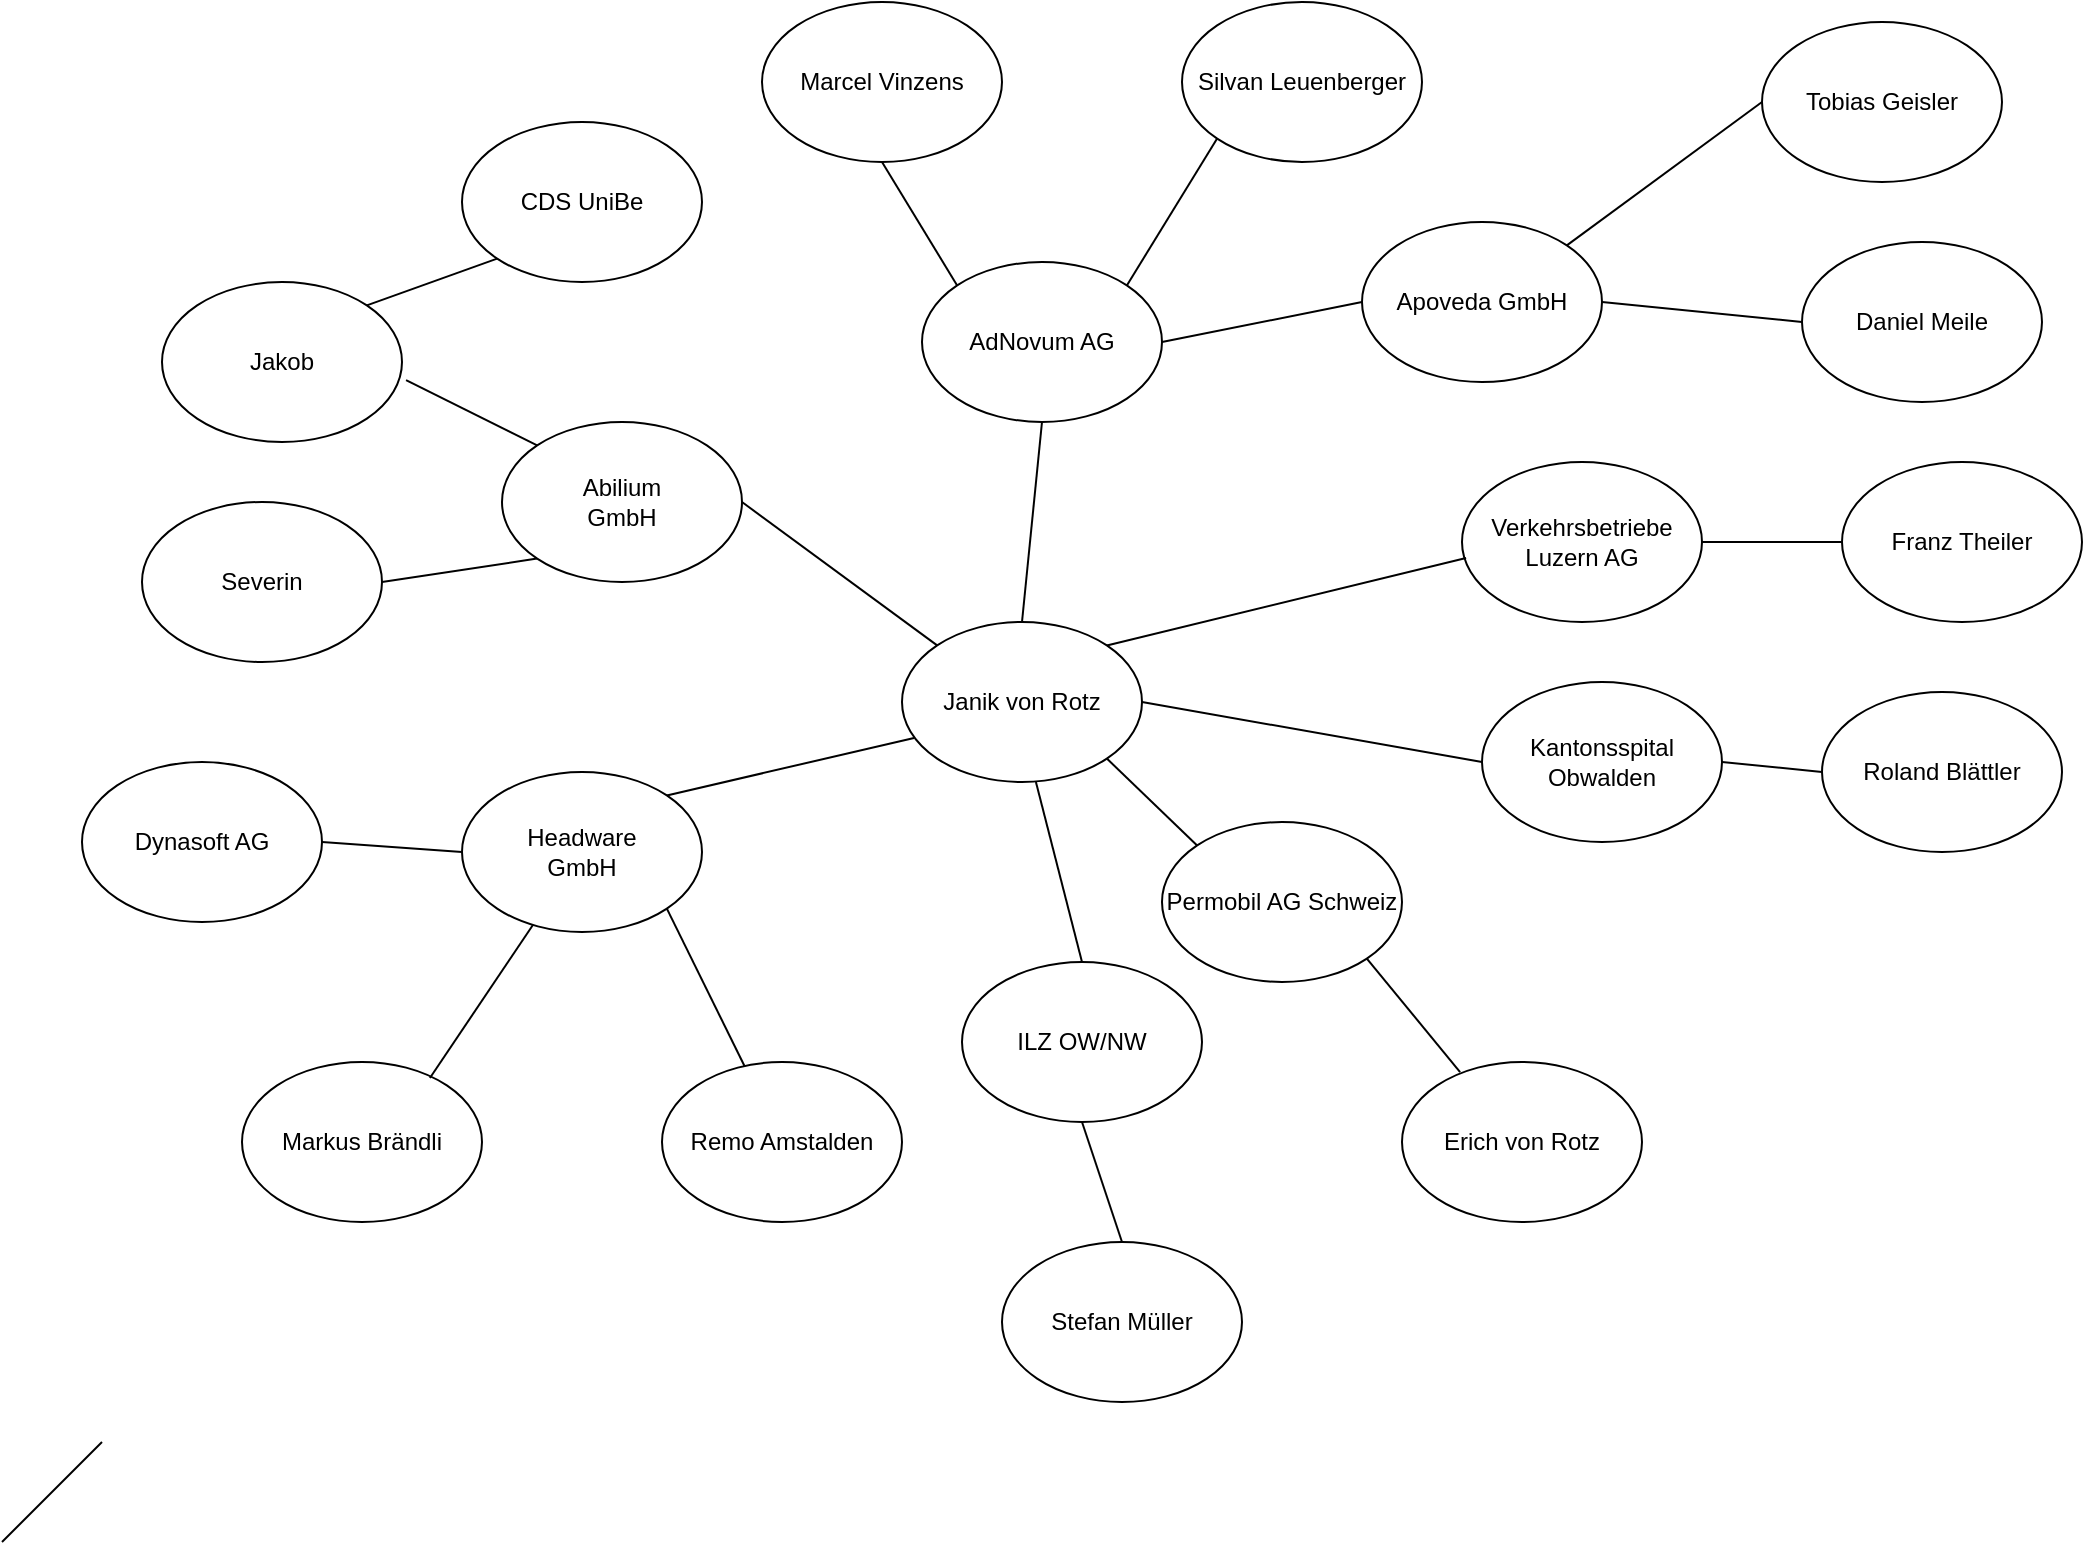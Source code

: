 <mxfile pages="1" version="11.2.8" type="github"><diagram name="Page-1" id="42789a77-a242-8287-6e28-9cd8cfd52e62"><mxGraphModel dx="2452" dy="1594" grid="1" gridSize="10" guides="1" tooltips="1" connect="1" arrows="1" fold="1" page="1" pageScale="1" pageWidth="1100" pageHeight="850" background="#ffffff" math="0" shadow="0"><root><mxCell id="0"/><mxCell id="1" parent="0"/><mxCell id="U_3eeoUp6OMtoiEWqaUz-1" value="Janik von Rotz" style="ellipse;whiteSpace=wrap;html=1;" parent="1" vertex="1"><mxGeometry x="440" y="270" width="120" height="80" as="geometry"/></mxCell><mxCell id="U_3eeoUp6OMtoiEWqaUz-2" value="&lt;div&gt;Abilium&lt;/div&gt;&lt;div&gt;GmbH&lt;/div&gt;" style="ellipse;whiteSpace=wrap;html=1;" parent="1" vertex="1"><mxGeometry x="240" y="170" width="120" height="80" as="geometry"/></mxCell><mxCell id="U_3eeoUp6OMtoiEWqaUz-3" value="" style="endArrow=none;html=1;entryX=0;entryY=0;entryDx=0;entryDy=0;exitX=1;exitY=0.5;exitDx=0;exitDy=0;" parent="1" source="U_3eeoUp6OMtoiEWqaUz-2" target="U_3eeoUp6OMtoiEWqaUz-1" edge="1"><mxGeometry width="50" height="50" relative="1" as="geometry"><mxPoint x="240" y="420" as="sourcePoint"/><mxPoint x="290" y="370" as="targetPoint"/></mxGeometry></mxCell><mxCell id="U_3eeoUp6OMtoiEWqaUz-4" style="edgeStyle=orthogonalEdgeStyle;rounded=0;orthogonalLoop=1;jettySize=auto;html=1;exitX=0.5;exitY=1;exitDx=0;exitDy=0;" parent="1" source="U_3eeoUp6OMtoiEWqaUz-2" target="U_3eeoUp6OMtoiEWqaUz-2" edge="1"><mxGeometry relative="1" as="geometry"/></mxCell><mxCell id="U_3eeoUp6OMtoiEWqaUz-5" value="Headware&lt;br&gt;GmbH" style="ellipse;whiteSpace=wrap;html=1;" parent="1" vertex="1"><mxGeometry x="220" y="345" width="120" height="80" as="geometry"/></mxCell><mxCell id="U_3eeoUp6OMtoiEWqaUz-6" value="Markus Brändli" style="ellipse;whiteSpace=wrap;html=1;" parent="1" vertex="1"><mxGeometry x="110" y="490" width="120" height="80" as="geometry"/></mxCell><mxCell id="U_3eeoUp6OMtoiEWqaUz-7" value="Remo Amstalden" style="ellipse;whiteSpace=wrap;html=1;" parent="1" vertex="1"><mxGeometry x="320" y="490" width="120" height="80" as="geometry"/></mxCell><mxCell id="U_3eeoUp6OMtoiEWqaUz-8" value="Dynasoft AG" style="ellipse;whiteSpace=wrap;html=1;" parent="1" vertex="1"><mxGeometry x="30" y="340" width="120" height="80" as="geometry"/></mxCell><mxCell id="U_3eeoUp6OMtoiEWqaUz-9" value="" style="endArrow=none;html=1;exitX=1;exitY=0.5;exitDx=0;exitDy=0;entryX=0;entryY=0.5;entryDx=0;entryDy=0;" parent="1" source="U_3eeoUp6OMtoiEWqaUz-8" target="U_3eeoUp6OMtoiEWqaUz-5" edge="1"><mxGeometry width="50" height="50" relative="1" as="geometry"><mxPoint x="150" y="410" as="sourcePoint"/><mxPoint x="200" y="360" as="targetPoint"/></mxGeometry></mxCell><mxCell id="U_3eeoUp6OMtoiEWqaUz-10" value="" style="endArrow=none;html=1;exitX=1;exitY=0;exitDx=0;exitDy=0;entryX=0.05;entryY=0.725;entryDx=0;entryDy=0;entryPerimeter=0;" parent="1" source="U_3eeoUp6OMtoiEWqaUz-5" target="U_3eeoUp6OMtoiEWqaUz-1" edge="1"><mxGeometry width="50" height="50" relative="1" as="geometry"><mxPoint x="370" y="360" as="sourcePoint"/><mxPoint x="420" y="310" as="targetPoint"/></mxGeometry></mxCell><mxCell id="U_3eeoUp6OMtoiEWqaUz-11" value="" style="endArrow=none;html=1;exitX=0.783;exitY=0.1;exitDx=0;exitDy=0;exitPerimeter=0;" parent="1" source="U_3eeoUp6OMtoiEWqaUz-6" target="U_3eeoUp6OMtoiEWqaUz-5" edge="1"><mxGeometry width="50" height="50" relative="1" as="geometry"><mxPoint x="240" y="480" as="sourcePoint"/><mxPoint x="290" y="430" as="targetPoint"/></mxGeometry></mxCell><mxCell id="U_3eeoUp6OMtoiEWqaUz-12" value="" style="endArrow=none;html=1;entryX=1;entryY=1;entryDx=0;entryDy=0;" parent="1" source="U_3eeoUp6OMtoiEWqaUz-7" target="U_3eeoUp6OMtoiEWqaUz-5" edge="1"><mxGeometry width="50" height="50" relative="1" as="geometry"><mxPoint x="400" y="470" as="sourcePoint"/><mxPoint x="450" y="420" as="targetPoint"/></mxGeometry></mxCell><mxCell id="U_3eeoUp6OMtoiEWqaUz-13" value="CDS UniBe" style="ellipse;whiteSpace=wrap;html=1;" parent="1" vertex="1"><mxGeometry x="220" y="20" width="120" height="80" as="geometry"/></mxCell><mxCell id="U_3eeoUp6OMtoiEWqaUz-14" value="" style="endArrow=none;html=1;entryX=0;entryY=1;entryDx=0;entryDy=0;exitX=1;exitY=0;exitDx=0;exitDy=0;" parent="1" source="U_3eeoUp6OMtoiEWqaUz-37" target="U_3eeoUp6OMtoiEWqaUz-13" edge="1"><mxGeometry width="50" height="50" relative="1" as="geometry"><mxPoint x="410" y="140" as="sourcePoint"/><mxPoint x="460" y="90" as="targetPoint"/></mxGeometry></mxCell><mxCell id="U_3eeoUp6OMtoiEWqaUz-15" value="Erich von Rotz" style="ellipse;whiteSpace=wrap;html=1;" parent="1" vertex="1"><mxGeometry x="690" y="490" width="120" height="80" as="geometry"/></mxCell><mxCell id="U_3eeoUp6OMtoiEWqaUz-16" value="" style="endArrow=none;html=1;entryX=1;entryY=1;entryDx=0;entryDy=0;exitX=0;exitY=0;exitDx=0;exitDy=0;" parent="1" source="U_3eeoUp6OMtoiEWqaUz-17" target="U_3eeoUp6OMtoiEWqaUz-1" edge="1"><mxGeometry width="50" height="50" relative="1" as="geometry"><mxPoint x="600" y="380" as="sourcePoint"/><mxPoint x="650" y="330" as="targetPoint"/></mxGeometry></mxCell><mxCell id="U_3eeoUp6OMtoiEWqaUz-17" value="Permobil AG Schweiz" style="ellipse;whiteSpace=wrap;html=1;" parent="1" vertex="1"><mxGeometry x="570" y="370" width="120" height="80" as="geometry"/></mxCell><mxCell id="U_3eeoUp6OMtoiEWqaUz-18" value="" style="endArrow=none;html=1;exitX=1;exitY=1;exitDx=0;exitDy=0;entryX=0.242;entryY=0.063;entryDx=0;entryDy=0;entryPerimeter=0;" parent="1" source="U_3eeoUp6OMtoiEWqaUz-17" target="U_3eeoUp6OMtoiEWqaUz-15" edge="1"><mxGeometry width="50" height="50" relative="1" as="geometry"><mxPoint x="820" y="470" as="sourcePoint"/><mxPoint x="710" y="510" as="targetPoint"/></mxGeometry></mxCell><mxCell id="U_3eeoUp6OMtoiEWqaUz-19" value="Verkehrsbetriebe Luzern AG" style="ellipse;whiteSpace=wrap;html=1;" parent="1" vertex="1"><mxGeometry x="720" y="190" width="120" height="80" as="geometry"/></mxCell><mxCell id="U_3eeoUp6OMtoiEWqaUz-20" value="Franz Theiler" style="ellipse;whiteSpace=wrap;html=1;" parent="1" vertex="1"><mxGeometry x="910" y="190" width="120" height="80" as="geometry"/></mxCell><mxCell id="U_3eeoUp6OMtoiEWqaUz-21" value="" style="endArrow=none;html=1;exitX=1;exitY=0;exitDx=0;exitDy=0;entryX=0.017;entryY=0.6;entryDx=0;entryDy=0;entryPerimeter=0;" parent="1" source="U_3eeoUp6OMtoiEWqaUz-1" target="U_3eeoUp6OMtoiEWqaUz-19" edge="1"><mxGeometry width="50" height="50" relative="1" as="geometry"><mxPoint x="560" y="260" as="sourcePoint"/><mxPoint x="610" y="210" as="targetPoint"/></mxGeometry></mxCell><mxCell id="U_3eeoUp6OMtoiEWqaUz-22" value="" style="endArrow=none;html=1;exitX=1;exitY=0.5;exitDx=0;exitDy=0;entryX=0;entryY=0.5;entryDx=0;entryDy=0;" parent="1" source="U_3eeoUp6OMtoiEWqaUz-19" target="U_3eeoUp6OMtoiEWqaUz-20" edge="1"><mxGeometry width="50" height="50" relative="1" as="geometry"><mxPoint x="870" y="150" as="sourcePoint"/><mxPoint x="920" y="100" as="targetPoint"/></mxGeometry></mxCell><mxCell id="U_3eeoUp6OMtoiEWqaUz-23" value="AdNovum AG" style="ellipse;whiteSpace=wrap;html=1;" parent="1" vertex="1"><mxGeometry x="450" y="90" width="120" height="80" as="geometry"/></mxCell><mxCell id="U_3eeoUp6OMtoiEWqaUz-24" value="" style="endArrow=none;html=1;entryX=0.5;entryY=1;entryDx=0;entryDy=0;exitX=0.5;exitY=0;exitDx=0;exitDy=0;" parent="1" source="U_3eeoUp6OMtoiEWqaUz-1" target="U_3eeoUp6OMtoiEWqaUz-23" edge="1"><mxGeometry width="50" height="50" relative="1" as="geometry"><mxPoint x="480" y="240" as="sourcePoint"/><mxPoint x="530" y="190" as="targetPoint"/></mxGeometry></mxCell><mxCell id="U_3eeoUp6OMtoiEWqaUz-25" value="Silvan Leuenberger" style="ellipse;whiteSpace=wrap;html=1;" parent="1" vertex="1"><mxGeometry x="580" y="-40" width="120" height="80" as="geometry"/></mxCell><mxCell id="U_3eeoUp6OMtoiEWqaUz-26" value="" style="endArrow=none;html=1;exitX=1;exitY=0;exitDx=0;exitDy=0;entryX=0;entryY=1;entryDx=0;entryDy=0;" parent="1" source="U_3eeoUp6OMtoiEWqaUz-23" target="U_3eeoUp6OMtoiEWqaUz-25" edge="1"><mxGeometry width="50" height="50" relative="1" as="geometry"><mxPoint x="530" y="100" as="sourcePoint"/><mxPoint x="570" y="60" as="targetPoint"/></mxGeometry></mxCell><mxCell id="U_3eeoUp6OMtoiEWqaUz-27" value="Marcel Vinzens" style="ellipse;whiteSpace=wrap;html=1;" parent="1" vertex="1"><mxGeometry x="370" y="-40" width="120" height="80" as="geometry"/></mxCell><mxCell id="U_3eeoUp6OMtoiEWqaUz-28" value="" style="endArrow=none;html=1;entryX=0.5;entryY=1;entryDx=0;entryDy=0;exitX=0;exitY=0;exitDx=0;exitDy=0;" parent="1" source="U_3eeoUp6OMtoiEWqaUz-23" target="U_3eeoUp6OMtoiEWqaUz-27" edge="1"><mxGeometry width="50" height="50" relative="1" as="geometry"><mxPoint x="370" y="150" as="sourcePoint"/><mxPoint x="420" y="100" as="targetPoint"/></mxGeometry></mxCell><mxCell id="U_3eeoUp6OMtoiEWqaUz-29" value="Kantonsspital Obwalden" style="ellipse;whiteSpace=wrap;html=1;" parent="1" vertex="1"><mxGeometry x="730" y="300" width="120" height="80" as="geometry"/></mxCell><mxCell id="U_3eeoUp6OMtoiEWqaUz-30" value="" style="endArrow=none;html=1;exitX=1;exitY=0.5;exitDx=0;exitDy=0;entryX=0;entryY=0.5;entryDx=0;entryDy=0;" parent="1" source="U_3eeoUp6OMtoiEWqaUz-1" target="U_3eeoUp6OMtoiEWqaUz-29" edge="1"><mxGeometry width="50" height="50" relative="1" as="geometry"><mxPoint x="640" y="340" as="sourcePoint"/><mxPoint x="690" y="290" as="targetPoint"/></mxGeometry></mxCell><mxCell id="U_3eeoUp6OMtoiEWqaUz-31" value="Roland Blättler" style="ellipse;whiteSpace=wrap;html=1;" parent="1" vertex="1"><mxGeometry x="900" y="305" width="120" height="80" as="geometry"/></mxCell><mxCell id="U_3eeoUp6OMtoiEWqaUz-32" value="" style="endArrow=none;html=1;exitX=1;exitY=0.5;exitDx=0;exitDy=0;entryX=0;entryY=0.5;entryDx=0;entryDy=0;" parent="1" source="U_3eeoUp6OMtoiEWqaUz-29" target="U_3eeoUp6OMtoiEWqaUz-31" edge="1"><mxGeometry width="50" height="50" relative="1" as="geometry"><mxPoint x="870" y="360" as="sourcePoint"/><mxPoint x="920" y="310" as="targetPoint"/></mxGeometry></mxCell><mxCell id="U_3eeoUp6OMtoiEWqaUz-33" value="ILZ OW/NW" style="ellipse;whiteSpace=wrap;html=1;" parent="1" vertex="1"><mxGeometry x="470" y="440" width="120" height="80" as="geometry"/></mxCell><mxCell id="U_3eeoUp6OMtoiEWqaUz-34" value="Stefan Müller" style="ellipse;whiteSpace=wrap;html=1;" parent="1" vertex="1"><mxGeometry x="490" y="580" width="120" height="80" as="geometry"/></mxCell><mxCell id="U_3eeoUp6OMtoiEWqaUz-35" value="" style="endArrow=none;html=1;entryX=0.558;entryY=1;entryDx=0;entryDy=0;entryPerimeter=0;exitX=0.5;exitY=0;exitDx=0;exitDy=0;" parent="1" source="U_3eeoUp6OMtoiEWqaUz-33" target="U_3eeoUp6OMtoiEWqaUz-1" edge="1"><mxGeometry width="50" height="50" relative="1" as="geometry"><mxPoint x="520" y="420" as="sourcePoint"/><mxPoint x="570" y="370" as="targetPoint"/></mxGeometry></mxCell><mxCell id="U_3eeoUp6OMtoiEWqaUz-36" value="" style="endArrow=none;html=1;entryX=0.5;entryY=1;entryDx=0;entryDy=0;exitX=0.5;exitY=0;exitDx=0;exitDy=0;" parent="1" source="U_3eeoUp6OMtoiEWqaUz-34" target="U_3eeoUp6OMtoiEWqaUz-33" edge="1"><mxGeometry width="50" height="50" relative="1" as="geometry"><mxPoint x="550" y="580" as="sourcePoint"/><mxPoint x="600" y="530" as="targetPoint"/></mxGeometry></mxCell><mxCell id="U_3eeoUp6OMtoiEWqaUz-37" value="Jakob" style="ellipse;whiteSpace=wrap;html=1;" parent="1" vertex="1"><mxGeometry x="70" y="100" width="120" height="80" as="geometry"/></mxCell><mxCell id="U_3eeoUp6OMtoiEWqaUz-38" value="" style="endArrow=none;html=1;exitX=1.017;exitY=0.613;exitDx=0;exitDy=0;exitPerimeter=0;entryX=0;entryY=0;entryDx=0;entryDy=0;" parent="1" source="U_3eeoUp6OMtoiEWqaUz-37" target="U_3eeoUp6OMtoiEWqaUz-2" edge="1"><mxGeometry width="50" height="50" relative="1" as="geometry"><mxPoint x="220" y="200" as="sourcePoint"/><mxPoint x="270" y="150" as="targetPoint"/></mxGeometry></mxCell><mxCell id="U_3eeoUp6OMtoiEWqaUz-39" value="Severin" style="ellipse;whiteSpace=wrap;html=1;" parent="1" vertex="1"><mxGeometry x="60" y="210" width="120" height="80" as="geometry"/></mxCell><mxCell id="U_3eeoUp6OMtoiEWqaUz-40" value="" style="endArrow=none;html=1;exitX=1;exitY=0.5;exitDx=0;exitDy=0;entryX=0;entryY=1;entryDx=0;entryDy=0;" parent="1" source="U_3eeoUp6OMtoiEWqaUz-39" target="U_3eeoUp6OMtoiEWqaUz-2" edge="1"><mxGeometry width="50" height="50" relative="1" as="geometry"><mxPoint x="200" y="310" as="sourcePoint"/><mxPoint x="250" y="260" as="targetPoint"/></mxGeometry></mxCell><mxCell id="U_3eeoUp6OMtoiEWqaUz-41" value="Apoveda GmbH" style="ellipse;whiteSpace=wrap;html=1;" parent="1" vertex="1"><mxGeometry x="670" y="70" width="120" height="80" as="geometry"/></mxCell><mxCell id="U_3eeoUp6OMtoiEWqaUz-42" value="Tobias Geisler" style="ellipse;whiteSpace=wrap;html=1;" parent="1" vertex="1"><mxGeometry x="870" y="-30" width="120" height="80" as="geometry"/></mxCell><mxCell id="U_3eeoUp6OMtoiEWqaUz-43" value="Daniel Meile" style="ellipse;whiteSpace=wrap;html=1;" parent="1" vertex="1"><mxGeometry x="890" y="80" width="120" height="80" as="geometry"/></mxCell><mxCell id="U_3eeoUp6OMtoiEWqaUz-44" value="" style="endArrow=none;html=1;exitX=1;exitY=0.5;exitDx=0;exitDy=0;entryX=0;entryY=0.5;entryDx=0;entryDy=0;" parent="1" source="U_3eeoUp6OMtoiEWqaUz-23" target="U_3eeoUp6OMtoiEWqaUz-41" edge="1"><mxGeometry width="50" height="50" relative="1" as="geometry"><mxPoint x="620" y="160" as="sourcePoint"/><mxPoint x="670" y="110" as="targetPoint"/></mxGeometry></mxCell><mxCell id="U_3eeoUp6OMtoiEWqaUz-45" value="" style="endArrow=none;html=1;exitX=1;exitY=0;exitDx=0;exitDy=0;entryX=0;entryY=0.5;entryDx=0;entryDy=0;" parent="1" source="U_3eeoUp6OMtoiEWqaUz-41" target="U_3eeoUp6OMtoiEWqaUz-42" edge="1"><mxGeometry width="50" height="50" relative="1" as="geometry"><mxPoint x="810" y="80" as="sourcePoint"/><mxPoint x="860" y="30" as="targetPoint"/></mxGeometry></mxCell><mxCell id="U_3eeoUp6OMtoiEWqaUz-46" value="" style="endArrow=none;html=1;exitX=1;exitY=0.5;exitDx=0;exitDy=0;entryX=0;entryY=0.5;entryDx=0;entryDy=0;" parent="1" source="U_3eeoUp6OMtoiEWqaUz-41" target="U_3eeoUp6OMtoiEWqaUz-43" edge="1"><mxGeometry width="50" height="50" relative="1" as="geometry"><mxPoint x="890" y="140" as="sourcePoint"/><mxPoint x="940" y="90" as="targetPoint"/></mxGeometry></mxCell><mxCell id="d0jBoBiQ5NpO3mPb9FkE-3" value="" style="endArrow=none;html=1;" parent="1" edge="1"><mxGeometry width="50" height="50" relative="1" as="geometry"><mxPoint x="-10" y="730" as="sourcePoint"/><mxPoint x="40" y="680" as="targetPoint"/></mxGeometry></mxCell></root></mxGraphModel></diagram></mxfile>